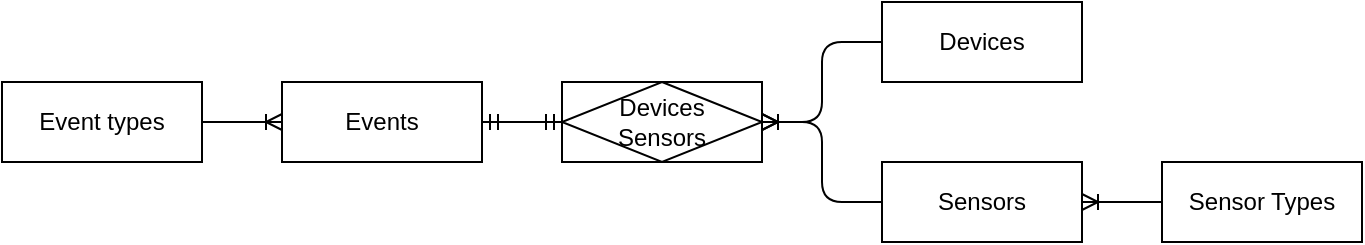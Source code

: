 <mxfile version="14.1.1" type="device" pages="2"><diagram id="xHjzdQM-lE1KvoXRLUvZ" name="Logical"><mxGraphModel dx="2380" dy="686" grid="1" gridSize="10" guides="1" tooltips="1" connect="1" arrows="1" fold="1" page="1" pageScale="1" pageWidth="1169" pageHeight="827" math="0" shadow="0"><root><mxCell id="0"/><mxCell id="1" parent="0"/><mxCell id="2w2RxcvGIwfZqxyLxobo-1" value="Events" style="whiteSpace=wrap;html=1;align=center;" parent="1" vertex="1"><mxGeometry x="-980" y="80" width="100" height="40" as="geometry"/></mxCell><mxCell id="2w2RxcvGIwfZqxyLxobo-2" value="Event types" style="whiteSpace=wrap;html=1;align=center;" parent="1" vertex="1"><mxGeometry x="-1120" y="80" width="100" height="40" as="geometry"/></mxCell><mxCell id="2w2RxcvGIwfZqxyLxobo-3" value="Devices" style="whiteSpace=wrap;html=1;align=center;" parent="1" vertex="1"><mxGeometry x="-680" y="40" width="100" height="40" as="geometry"/></mxCell><mxCell id="2w2RxcvGIwfZqxyLxobo-4" value="Sensors" style="whiteSpace=wrap;html=1;align=center;" parent="1" vertex="1"><mxGeometry x="-680" y="120" width="100" height="40" as="geometry"/></mxCell><mxCell id="2w2RxcvGIwfZqxyLxobo-12" value="Sensor Types" style="whiteSpace=wrap;html=1;align=center;" parent="1" vertex="1"><mxGeometry x="-540" y="120" width="100" height="40" as="geometry"/></mxCell><mxCell id="QQfsWTq5Uduio8LJxe-u-1" value="Devices&lt;br&gt;Sensors" style="shape=associativeEntity;whiteSpace=wrap;html=1;align=center;" parent="1" vertex="1"><mxGeometry x="-840" y="80" width="100" height="40" as="geometry"/></mxCell><mxCell id="QQfsWTq5Uduio8LJxe-u-2" value="" style="edgeStyle=entityRelationEdgeStyle;fontSize=12;html=1;endArrow=ERmandOne;startArrow=ERmandOne;entryX=0;entryY=0.5;entryDx=0;entryDy=0;exitX=1;exitY=0.5;exitDx=0;exitDy=0;" parent="1" source="2w2RxcvGIwfZqxyLxobo-1" target="QQfsWTq5Uduio8LJxe-u-1" edge="1"><mxGeometry width="100" height="100" relative="1" as="geometry"><mxPoint x="-840" y="340" as="sourcePoint"/><mxPoint x="-740" y="240" as="targetPoint"/></mxGeometry></mxCell><mxCell id="D1JjeagUOQbIgJgM4wR_-1" value="" style="edgeStyle=entityRelationEdgeStyle;fontSize=12;html=1;endArrow=ERoneToMany;entryX=1;entryY=0.5;entryDx=0;entryDy=0;exitX=0;exitY=0.5;exitDx=0;exitDy=0;" parent="1" source="2w2RxcvGIwfZqxyLxobo-12" target="2w2RxcvGIwfZqxyLxobo-4" edge="1"><mxGeometry width="100" height="100" relative="1" as="geometry"><mxPoint x="-540" y="330" as="sourcePoint"/><mxPoint x="-440" y="230" as="targetPoint"/></mxGeometry></mxCell><mxCell id="D1JjeagUOQbIgJgM4wR_-2" value="" style="edgeStyle=entityRelationEdgeStyle;fontSize=12;html=1;endArrow=ERoneToMany;exitX=1;exitY=0.5;exitDx=0;exitDy=0;entryX=0;entryY=0.5;entryDx=0;entryDy=0;" parent="1" source="2w2RxcvGIwfZqxyLxobo-2" target="2w2RxcvGIwfZqxyLxobo-1" edge="1"><mxGeometry width="100" height="100" relative="1" as="geometry"><mxPoint x="-1000" y="300" as="sourcePoint"/><mxPoint x="-900" y="200" as="targetPoint"/></mxGeometry></mxCell><mxCell id="D1JjeagUOQbIgJgM4wR_-3" value="" style="edgeStyle=entityRelationEdgeStyle;fontSize=12;html=1;endArrow=ERoneToMany;entryX=1;entryY=0.5;entryDx=0;entryDy=0;exitX=0;exitY=0.5;exitDx=0;exitDy=0;" parent="1" source="2w2RxcvGIwfZqxyLxobo-3" target="QQfsWTq5Uduio8LJxe-u-1" edge="1"><mxGeometry width="100" height="100" relative="1" as="geometry"><mxPoint x="-810" y="280" as="sourcePoint"/><mxPoint x="-710" y="180" as="targetPoint"/></mxGeometry></mxCell><mxCell id="D1JjeagUOQbIgJgM4wR_-4" value="" style="edgeStyle=entityRelationEdgeStyle;fontSize=12;html=1;endArrow=ERoneToMany;entryX=1;entryY=0.5;entryDx=0;entryDy=0;exitX=0;exitY=0.5;exitDx=0;exitDy=0;" parent="1" source="2w2RxcvGIwfZqxyLxobo-4" target="QQfsWTq5Uduio8LJxe-u-1" edge="1"><mxGeometry width="100" height="100" relative="1" as="geometry"><mxPoint x="-700" y="330" as="sourcePoint"/><mxPoint x="-600" y="230" as="targetPoint"/></mxGeometry></mxCell></root></mxGraphModel></diagram><diagram id="ddc7Bx8bW9z3xfQezipW" name="Physical"><mxGraphModel dx="2138" dy="549" grid="1" gridSize="10" guides="1" tooltips="1" connect="1" arrows="1" fold="1" page="1" pageScale="1" pageWidth="1169" pageHeight="827" math="0" shadow="0"><root><mxCell id="CP7mRws-XSR9iy1vy4XM-0"/><mxCell id="CP7mRws-XSR9iy1vy4XM-1" parent="CP7mRws-XSR9iy1vy4XM-0"/><mxCell id="R0rXlg0SjL4Y8tpx-e2F-0" value="Events" style="shape=table;startSize=30;container=1;collapsible=1;childLayout=tableLayout;fixedRows=1;rowLines=0;fontStyle=1;align=center;resizeLast=1;" parent="CP7mRws-XSR9iy1vy4XM-1" vertex="1"><mxGeometry x="-880" y="110" width="180" height="160" as="geometry"><mxRectangle x="-1120" y="40" width="70" height="30" as="alternateBounds"/></mxGeometry></mxCell><mxCell id="R0rXlg0SjL4Y8tpx-e2F-1" value="" style="shape=partialRectangle;collapsible=0;dropTarget=0;pointerEvents=0;fillColor=none;top=0;left=0;bottom=1;right=0;points=[[0,0.5],[1,0.5]];portConstraint=eastwest;" parent="R0rXlg0SjL4Y8tpx-e2F-0" vertex="1"><mxGeometry y="30" width="180" height="30" as="geometry"/></mxCell><mxCell id="R0rXlg0SjL4Y8tpx-e2F-2" value="PK" style="shape=partialRectangle;connectable=0;fillColor=none;top=0;left=0;bottom=0;right=0;fontStyle=1;overflow=hidden;" parent="R0rXlg0SjL4Y8tpx-e2F-1" vertex="1"><mxGeometry width="30" height="30" as="geometry"/></mxCell><mxCell id="R0rXlg0SjL4Y8tpx-e2F-3" value="id: serial" style="shape=partialRectangle;connectable=0;fillColor=none;top=0;left=0;bottom=0;right=0;align=left;spacingLeft=6;fontStyle=5;overflow=hidden;" parent="R0rXlg0SjL4Y8tpx-e2F-1" vertex="1"><mxGeometry x="30" width="150" height="30" as="geometry"/></mxCell><mxCell id="R0rXlg0SjL4Y8tpx-e2F-4" value="" style="shape=partialRectangle;collapsible=0;dropTarget=0;pointerEvents=0;fillColor=none;top=0;left=0;bottom=0;right=0;points=[[0,0.5],[1,0.5]];portConstraint=eastwest;" parent="R0rXlg0SjL4Y8tpx-e2F-0" vertex="1"><mxGeometry y="60" width="180" height="30" as="geometry"/></mxCell><mxCell id="R0rXlg0SjL4Y8tpx-e2F-5" value="FK" style="shape=partialRectangle;connectable=0;fillColor=none;top=0;left=0;bottom=0;right=0;editable=1;overflow=hidden;" parent="R0rXlg0SjL4Y8tpx-e2F-4" vertex="1"><mxGeometry width="30" height="30" as="geometry"/></mxCell><mxCell id="R0rXlg0SjL4Y8tpx-e2F-6" value="type: integer" style="shape=partialRectangle;connectable=0;fillColor=none;top=0;left=0;bottom=0;right=0;align=left;spacingLeft=6;overflow=hidden;" parent="R0rXlg0SjL4Y8tpx-e2F-4" vertex="1"><mxGeometry x="30" width="150" height="30" as="geometry"/></mxCell><mxCell id="R0rXlg0SjL4Y8tpx-e2F-7" value="" style="shape=partialRectangle;collapsible=0;dropTarget=0;pointerEvents=0;fillColor=none;top=0;left=0;bottom=0;right=0;points=[[0,0.5],[1,0.5]];portConstraint=eastwest;" parent="R0rXlg0SjL4Y8tpx-e2F-0" vertex="1"><mxGeometry y="90" width="180" height="30" as="geometry"/></mxCell><mxCell id="R0rXlg0SjL4Y8tpx-e2F-8" value="FK" style="shape=partialRectangle;connectable=0;fillColor=none;top=0;left=0;bottom=0;right=0;editable=1;overflow=hidden;" parent="R0rXlg0SjL4Y8tpx-e2F-7" vertex="1"><mxGeometry width="30" height="30" as="geometry"/></mxCell><mxCell id="R0rXlg0SjL4Y8tpx-e2F-9" value="device_sensor: integer" style="shape=partialRectangle;connectable=0;fillColor=none;top=0;left=0;bottom=0;right=0;align=left;spacingLeft=6;overflow=hidden;" parent="R0rXlg0SjL4Y8tpx-e2F-7" vertex="1"><mxGeometry x="30" width="150" height="30" as="geometry"/></mxCell><mxCell id="R0rXlg0SjL4Y8tpx-e2F-10" value="" style="shape=partialRectangle;collapsible=0;dropTarget=0;pointerEvents=0;fillColor=none;top=0;left=0;bottom=0;right=0;points=[[0,0.5],[1,0.5]];portConstraint=eastwest;" parent="R0rXlg0SjL4Y8tpx-e2F-0" vertex="1"><mxGeometry y="120" width="180" height="30" as="geometry"/></mxCell><mxCell id="R0rXlg0SjL4Y8tpx-e2F-11" value="" style="shape=partialRectangle;connectable=0;fillColor=none;top=0;left=0;bottom=0;right=0;editable=1;overflow=hidden;" parent="R0rXlg0SjL4Y8tpx-e2F-10" vertex="1"><mxGeometry width="30" height="30" as="geometry"/></mxCell><mxCell id="R0rXlg0SjL4Y8tpx-e2F-12" value="value: varchar(128)" style="shape=partialRectangle;connectable=0;fillColor=none;top=0;left=0;bottom=0;right=0;align=left;spacingLeft=6;overflow=hidden;" parent="R0rXlg0SjL4Y8tpx-e2F-10" vertex="1"><mxGeometry x="30" width="150" height="30" as="geometry"/></mxCell><mxCell id="slqJ90cd-Hnk-9PyJiqI-0" value="Event Types" style="shape=table;startSize=30;container=1;collapsible=1;childLayout=tableLayout;fixedRows=1;rowLines=0;fontStyle=1;align=center;resizeLast=1;" parent="CP7mRws-XSR9iy1vy4XM-1" vertex="1"><mxGeometry x="-1120" y="40" width="180" height="100" as="geometry"><mxRectangle x="-1120" y="40" width="70" height="30" as="alternateBounds"/></mxGeometry></mxCell><mxCell id="slqJ90cd-Hnk-9PyJiqI-1" value="" style="shape=partialRectangle;collapsible=0;dropTarget=0;pointerEvents=0;fillColor=none;top=0;left=0;bottom=1;right=0;points=[[0,0.5],[1,0.5]];portConstraint=eastwest;" parent="slqJ90cd-Hnk-9PyJiqI-0" vertex="1"><mxGeometry y="30" width="180" height="30" as="geometry"/></mxCell><mxCell id="slqJ90cd-Hnk-9PyJiqI-2" value="PK" style="shape=partialRectangle;connectable=0;fillColor=none;top=0;left=0;bottom=0;right=0;fontStyle=1;overflow=hidden;" parent="slqJ90cd-Hnk-9PyJiqI-1" vertex="1"><mxGeometry width="30" height="30" as="geometry"/></mxCell><mxCell id="slqJ90cd-Hnk-9PyJiqI-3" value="id: serial" style="shape=partialRectangle;connectable=0;fillColor=none;top=0;left=0;bottom=0;right=0;align=left;spacingLeft=6;fontStyle=5;overflow=hidden;" parent="slqJ90cd-Hnk-9PyJiqI-1" vertex="1"><mxGeometry x="30" width="150" height="30" as="geometry"/></mxCell><mxCell id="slqJ90cd-Hnk-9PyJiqI-4" value="" style="shape=partialRectangle;collapsible=0;dropTarget=0;pointerEvents=0;fillColor=none;top=0;left=0;bottom=0;right=0;points=[[0,0.5],[1,0.5]];portConstraint=eastwest;" parent="slqJ90cd-Hnk-9PyJiqI-0" vertex="1"><mxGeometry y="60" width="180" height="30" as="geometry"/></mxCell><mxCell id="slqJ90cd-Hnk-9PyJiqI-5" value="" style="shape=partialRectangle;connectable=0;fillColor=none;top=0;left=0;bottom=0;right=0;editable=1;overflow=hidden;" parent="slqJ90cd-Hnk-9PyJiqI-4" vertex="1"><mxGeometry width="30" height="30" as="geometry"/></mxCell><mxCell id="slqJ90cd-Hnk-9PyJiqI-6" value="description: varchar(256)" style="shape=partialRectangle;connectable=0;fillColor=none;top=0;left=0;bottom=0;right=0;align=left;spacingLeft=6;overflow=hidden;fontStyle=4" parent="slqJ90cd-Hnk-9PyJiqI-4" vertex="1"><mxGeometry x="30" width="150" height="30" as="geometry"/></mxCell><mxCell id="6dda1JJOmIF8719kMdBE-0" value="Devices Sensors" style="shape=table;startSize=30;container=1;collapsible=1;childLayout=tableLayout;fixedRows=1;rowLines=0;fontStyle=1;align=center;resizeLast=1;" parent="CP7mRws-XSR9iy1vy4XM-1" vertex="1"><mxGeometry x="-1120" y="285" width="180" height="130" as="geometry"/></mxCell><mxCell id="6dda1JJOmIF8719kMdBE-1" value="" style="shape=partialRectangle;collapsible=0;dropTarget=0;pointerEvents=0;fillColor=none;top=0;left=0;bottom=1;right=0;points=[[0,0.5],[1,0.5]];portConstraint=eastwest;" parent="6dda1JJOmIF8719kMdBE-0" vertex="1"><mxGeometry y="30" width="180" height="30" as="geometry"/></mxCell><mxCell id="6dda1JJOmIF8719kMdBE-2" value="PK" style="shape=partialRectangle;connectable=0;fillColor=none;top=0;left=0;bottom=0;right=0;fontStyle=1;overflow=hidden;" parent="6dda1JJOmIF8719kMdBE-1" vertex="1"><mxGeometry width="30" height="30" as="geometry"/></mxCell><mxCell id="6dda1JJOmIF8719kMdBE-3" value="id: serial" style="shape=partialRectangle;connectable=0;fillColor=none;top=0;left=0;bottom=0;right=0;align=left;spacingLeft=6;fontStyle=5;overflow=hidden;" parent="6dda1JJOmIF8719kMdBE-1" vertex="1"><mxGeometry x="30" width="150" height="30" as="geometry"/></mxCell><mxCell id="6dda1JJOmIF8719kMdBE-4" value="" style="shape=partialRectangle;collapsible=0;dropTarget=0;pointerEvents=0;fillColor=none;top=0;left=0;bottom=0;right=0;points=[[0,0.5],[1,0.5]];portConstraint=eastwest;" parent="6dda1JJOmIF8719kMdBE-0" vertex="1"><mxGeometry y="60" width="180" height="30" as="geometry"/></mxCell><mxCell id="6dda1JJOmIF8719kMdBE-5" value="FK" style="shape=partialRectangle;connectable=0;fillColor=none;top=0;left=0;bottom=0;right=0;editable=1;overflow=hidden;" parent="6dda1JJOmIF8719kMdBE-4" vertex="1"><mxGeometry width="30" height="30" as="geometry"/></mxCell><mxCell id="6dda1JJOmIF8719kMdBE-6" value="device: integer" style="shape=partialRectangle;connectable=0;fillColor=none;top=0;left=0;bottom=0;right=0;align=left;spacingLeft=6;overflow=hidden;" parent="6dda1JJOmIF8719kMdBE-4" vertex="1"><mxGeometry x="30" width="150" height="30" as="geometry"/></mxCell><mxCell id="6dda1JJOmIF8719kMdBE-7" value="" style="shape=partialRectangle;collapsible=0;dropTarget=0;pointerEvents=0;fillColor=none;top=0;left=0;bottom=0;right=0;points=[[0,0.5],[1,0.5]];portConstraint=eastwest;" parent="6dda1JJOmIF8719kMdBE-0" vertex="1"><mxGeometry y="90" width="180" height="30" as="geometry"/></mxCell><mxCell id="6dda1JJOmIF8719kMdBE-8" value="FK" style="shape=partialRectangle;connectable=0;fillColor=none;top=0;left=0;bottom=0;right=0;editable=1;overflow=hidden;" parent="6dda1JJOmIF8719kMdBE-7" vertex="1"><mxGeometry width="30" height="30" as="geometry"/></mxCell><mxCell id="6dda1JJOmIF8719kMdBE-9" value="sensor: integer" style="shape=partialRectangle;connectable=0;fillColor=none;top=0;left=0;bottom=0;right=0;align=left;spacingLeft=6;overflow=hidden;" parent="6dda1JJOmIF8719kMdBE-7" vertex="1"><mxGeometry x="30" width="150" height="30" as="geometry"/></mxCell><mxCell id="RBMC0zv8RrbNJlPZgSKL-0" value="Devices" style="shape=table;startSize=30;container=1;collapsible=1;childLayout=tableLayout;fixedRows=1;rowLines=0;fontStyle=1;align=center;resizeLast=1;" parent="CP7mRws-XSR9iy1vy4XM-1" vertex="1"><mxGeometry x="-640" y="250" width="180" height="100" as="geometry"><mxRectangle x="-1120" y="40" width="70" height="30" as="alternateBounds"/></mxGeometry></mxCell><mxCell id="RBMC0zv8RrbNJlPZgSKL-1" value="" style="shape=partialRectangle;collapsible=0;dropTarget=0;pointerEvents=0;fillColor=none;top=0;left=0;bottom=1;right=0;points=[[0,0.5],[1,0.5]];portConstraint=eastwest;" parent="RBMC0zv8RrbNJlPZgSKL-0" vertex="1"><mxGeometry y="30" width="180" height="30" as="geometry"/></mxCell><mxCell id="RBMC0zv8RrbNJlPZgSKL-2" value="PK" style="shape=partialRectangle;connectable=0;fillColor=none;top=0;left=0;bottom=0;right=0;fontStyle=1;overflow=hidden;" parent="RBMC0zv8RrbNJlPZgSKL-1" vertex="1"><mxGeometry width="30" height="30" as="geometry"/></mxCell><mxCell id="RBMC0zv8RrbNJlPZgSKL-3" value="id: serial" style="shape=partialRectangle;connectable=0;fillColor=none;top=0;left=0;bottom=0;right=0;align=left;spacingLeft=6;fontStyle=5;overflow=hidden;" parent="RBMC0zv8RrbNJlPZgSKL-1" vertex="1"><mxGeometry x="30" width="150" height="30" as="geometry"/></mxCell><mxCell id="RBMC0zv8RrbNJlPZgSKL-4" value="" style="shape=partialRectangle;collapsible=0;dropTarget=0;pointerEvents=0;fillColor=none;top=0;left=0;bottom=0;right=0;points=[[0,0.5],[1,0.5]];portConstraint=eastwest;" parent="RBMC0zv8RrbNJlPZgSKL-0" vertex="1"><mxGeometry y="60" width="180" height="30" as="geometry"/></mxCell><mxCell id="RBMC0zv8RrbNJlPZgSKL-5" value="" style="shape=partialRectangle;connectable=0;fillColor=none;top=0;left=0;bottom=0;right=0;editable=1;overflow=hidden;" parent="RBMC0zv8RrbNJlPZgSKL-4" vertex="1"><mxGeometry width="30" height="30" as="geometry"/></mxCell><mxCell id="RBMC0zv8RrbNJlPZgSKL-6" value="description: varchar(256)" style="shape=partialRectangle;connectable=0;fillColor=none;top=0;left=0;bottom=0;right=0;align=left;spacingLeft=6;overflow=hidden;fontStyle=4" parent="RBMC0zv8RrbNJlPZgSKL-4" vertex="1"><mxGeometry x="30" width="150" height="30" as="geometry"/></mxCell><mxCell id="RBMC0zv8RrbNJlPZgSKL-7" value="Sensors" style="shape=table;startSize=30;container=1;collapsible=1;childLayout=tableLayout;fixedRows=1;rowLines=0;fontStyle=1;align=center;resizeLast=1;" parent="CP7mRws-XSR9iy1vy4XM-1" vertex="1"><mxGeometry x="-640" y="390" width="180" height="100" as="geometry"><mxRectangle x="-1120" y="40" width="70" height="30" as="alternateBounds"/></mxGeometry></mxCell><mxCell id="RBMC0zv8RrbNJlPZgSKL-8" value="" style="shape=partialRectangle;collapsible=0;dropTarget=0;pointerEvents=0;fillColor=none;top=0;left=0;bottom=1;right=0;points=[[0,0.5],[1,0.5]];portConstraint=eastwest;" parent="RBMC0zv8RrbNJlPZgSKL-7" vertex="1"><mxGeometry y="30" width="180" height="30" as="geometry"/></mxCell><mxCell id="RBMC0zv8RrbNJlPZgSKL-9" value="PK" style="shape=partialRectangle;connectable=0;fillColor=none;top=0;left=0;bottom=0;right=0;fontStyle=1;overflow=hidden;" parent="RBMC0zv8RrbNJlPZgSKL-8" vertex="1"><mxGeometry width="30" height="30" as="geometry"/></mxCell><mxCell id="RBMC0zv8RrbNJlPZgSKL-10" value="id: serial" style="shape=partialRectangle;connectable=0;fillColor=none;top=0;left=0;bottom=0;right=0;align=left;spacingLeft=6;fontStyle=5;overflow=hidden;" parent="RBMC0zv8RrbNJlPZgSKL-8" vertex="1"><mxGeometry x="30" width="150" height="30" as="geometry"/></mxCell><mxCell id="RBMC0zv8RrbNJlPZgSKL-11" value="" style="shape=partialRectangle;collapsible=0;dropTarget=0;pointerEvents=0;fillColor=none;top=0;left=0;bottom=0;right=0;points=[[0,0.5],[1,0.5]];portConstraint=eastwest;" parent="RBMC0zv8RrbNJlPZgSKL-7" vertex="1"><mxGeometry y="60" width="180" height="30" as="geometry"/></mxCell><mxCell id="RBMC0zv8RrbNJlPZgSKL-12" value="FK" style="shape=partialRectangle;connectable=0;fillColor=none;top=0;left=0;bottom=0;right=0;editable=1;overflow=hidden;" parent="RBMC0zv8RrbNJlPZgSKL-11" vertex="1"><mxGeometry width="30" height="30" as="geometry"/></mxCell><mxCell id="RBMC0zv8RrbNJlPZgSKL-13" value="type: integer" style="shape=partialRectangle;connectable=0;fillColor=none;top=0;left=0;bottom=0;right=0;align=left;spacingLeft=6;overflow=hidden;fontStyle=0" parent="RBMC0zv8RrbNJlPZgSKL-11" vertex="1"><mxGeometry x="30" width="150" height="30" as="geometry"/></mxCell><mxCell id="yvZj9W-N6dvO2X3TSvHN-0" value="Sensor Types" style="shape=table;startSize=30;container=1;collapsible=1;childLayout=tableLayout;fixedRows=1;rowLines=0;fontStyle=1;align=center;resizeLast=1;" parent="CP7mRws-XSR9iy1vy4XM-1" vertex="1"><mxGeometry x="-400" y="390" width="180" height="100" as="geometry"><mxRectangle x="-1120" y="40" width="70" height="30" as="alternateBounds"/></mxGeometry></mxCell><mxCell id="yvZj9W-N6dvO2X3TSvHN-1" value="" style="shape=partialRectangle;collapsible=0;dropTarget=0;pointerEvents=0;fillColor=none;top=0;left=0;bottom=1;right=0;points=[[0,0.5],[1,0.5]];portConstraint=eastwest;" parent="yvZj9W-N6dvO2X3TSvHN-0" vertex="1"><mxGeometry y="30" width="180" height="30" as="geometry"/></mxCell><mxCell id="yvZj9W-N6dvO2X3TSvHN-2" value="PK" style="shape=partialRectangle;connectable=0;fillColor=none;top=0;left=0;bottom=0;right=0;fontStyle=1;overflow=hidden;" parent="yvZj9W-N6dvO2X3TSvHN-1" vertex="1"><mxGeometry width="30" height="30" as="geometry"/></mxCell><mxCell id="yvZj9W-N6dvO2X3TSvHN-3" value="id: serial" style="shape=partialRectangle;connectable=0;fillColor=none;top=0;left=0;bottom=0;right=0;align=left;spacingLeft=6;fontStyle=5;overflow=hidden;" parent="yvZj9W-N6dvO2X3TSvHN-1" vertex="1"><mxGeometry x="30" width="150" height="30" as="geometry"/></mxCell><mxCell id="yvZj9W-N6dvO2X3TSvHN-4" value="" style="shape=partialRectangle;collapsible=0;dropTarget=0;pointerEvents=0;fillColor=none;top=0;left=0;bottom=0;right=0;points=[[0,0.5],[1,0.5]];portConstraint=eastwest;" parent="yvZj9W-N6dvO2X3TSvHN-0" vertex="1"><mxGeometry y="60" width="180" height="30" as="geometry"/></mxCell><mxCell id="yvZj9W-N6dvO2X3TSvHN-5" value="" style="shape=partialRectangle;connectable=0;fillColor=none;top=0;left=0;bottom=0;right=0;editable=1;overflow=hidden;" parent="yvZj9W-N6dvO2X3TSvHN-4" vertex="1"><mxGeometry width="30" height="30" as="geometry"/></mxCell><mxCell id="yvZj9W-N6dvO2X3TSvHN-6" value="description: varchar(256)" style="shape=partialRectangle;connectable=0;fillColor=none;top=0;left=0;bottom=0;right=0;align=left;spacingLeft=6;overflow=hidden;fontStyle=4" parent="yvZj9W-N6dvO2X3TSvHN-4" vertex="1"><mxGeometry x="30" width="150" height="30" as="geometry"/></mxCell><mxCell id="U0R8NaptveUO7bHS9yGA-0" value="" style="edgeStyle=entityRelationEdgeStyle;fontSize=12;html=1;endArrow=ERoneToMany;exitX=1;exitY=0.5;exitDx=0;exitDy=0;entryX=0;entryY=0.5;entryDx=0;entryDy=0;" parent="CP7mRws-XSR9iy1vy4XM-1" source="slqJ90cd-Hnk-9PyJiqI-1" target="R0rXlg0SjL4Y8tpx-e2F-4" edge="1"><mxGeometry width="100" height="100" relative="1" as="geometry"><mxPoint x="-980" y="420" as="sourcePoint"/><mxPoint x="-880" y="320" as="targetPoint"/></mxGeometry></mxCell><mxCell id="U0R8NaptveUO7bHS9yGA-2" value="" style="edgeStyle=entityRelationEdgeStyle;fontSize=12;html=1;endArrow=ERoneToMany;entryX=0;entryY=0.5;entryDx=0;entryDy=0;exitX=1;exitY=0.5;exitDx=0;exitDy=0;" parent="CP7mRws-XSR9iy1vy4XM-1" source="6dda1JJOmIF8719kMdBE-1" target="R0rXlg0SjL4Y8tpx-e2F-7" edge="1"><mxGeometry width="100" height="100" relative="1" as="geometry"><mxPoint x="-930" y="470" as="sourcePoint"/><mxPoint x="-830" y="370" as="targetPoint"/></mxGeometry></mxCell><mxCell id="U0R8NaptveUO7bHS9yGA-3" value="" style="edgeStyle=entityRelationEdgeStyle;fontSize=12;html=1;endArrow=ERoneToMany;entryX=1;entryY=0.5;entryDx=0;entryDy=0;exitX=0;exitY=0.5;exitDx=0;exitDy=0;" parent="CP7mRws-XSR9iy1vy4XM-1" source="RBMC0zv8RrbNJlPZgSKL-1" target="6dda1JJOmIF8719kMdBE-4" edge="1"><mxGeometry width="100" height="100" relative="1" as="geometry"><mxPoint x="-930" y="510" as="sourcePoint"/><mxPoint x="-830" y="410" as="targetPoint"/></mxGeometry></mxCell><mxCell id="U0R8NaptveUO7bHS9yGA-4" value="" style="edgeStyle=entityRelationEdgeStyle;fontSize=12;html=1;endArrow=ERoneToMany;entryX=1;entryY=0.5;entryDx=0;entryDy=0;exitX=0;exitY=0.5;exitDx=0;exitDy=0;" parent="CP7mRws-XSR9iy1vy4XM-1" source="RBMC0zv8RrbNJlPZgSKL-8" target="6dda1JJOmIF8719kMdBE-7" edge="1"><mxGeometry width="100" height="100" relative="1" as="geometry"><mxPoint x="-600" y="470" as="sourcePoint"/><mxPoint x="-950" y="470" as="targetPoint"/></mxGeometry></mxCell><mxCell id="s6Z-s_CW5Zfiz1r3VcTp-0" value="" style="edgeStyle=entityRelationEdgeStyle;fontSize=12;html=1;endArrow=ERoneToMany;exitX=0;exitY=0.5;exitDx=0;exitDy=0;entryX=1;entryY=0.5;entryDx=0;entryDy=0;" edge="1" parent="CP7mRws-XSR9iy1vy4XM-1" source="yvZj9W-N6dvO2X3TSvHN-1" target="RBMC0zv8RrbNJlPZgSKL-11"><mxGeometry width="100" height="100" relative="1" as="geometry"><mxPoint x="-350" y="540" as="sourcePoint"/><mxPoint x="-250" y="440" as="targetPoint"/></mxGeometry></mxCell></root></mxGraphModel></diagram></mxfile>